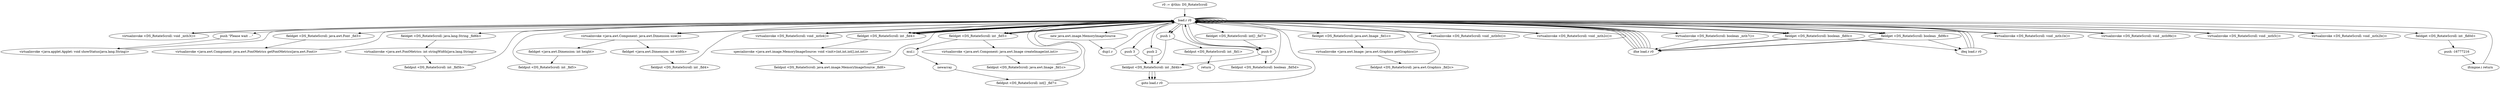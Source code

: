 digraph "" {
    "r0 := @this: DS_RotateScroll"
    "load.r r0"
    "r0 := @this: DS_RotateScroll"->"load.r r0";
    "virtualinvoke <DS_RotateScroll: void _mth3()>"
    "load.r r0"->"virtualinvoke <DS_RotateScroll: void _mth3()>";
    "virtualinvoke <DS_RotateScroll: void _mth3()>"->"load.r r0";
    "push \"Please wait ...\""
    "load.r r0"->"push \"Please wait ...\"";
    "virtualinvoke <java.applet.Applet: void showStatus(java.lang.String)>"
    "push \"Please wait ...\""->"virtualinvoke <java.applet.Applet: void showStatus(java.lang.String)>";
    "virtualinvoke <java.applet.Applet: void showStatus(java.lang.String)>"->"load.r r0";
    "load.r r0"->"load.r r0";
    "load.r r0"->"load.r r0";
    "fieldget <DS_RotateScroll: java.awt.Font _fld3>"
    "load.r r0"->"fieldget <DS_RotateScroll: java.awt.Font _fld3>";
    "virtualinvoke <java.awt.Component: java.awt.FontMetrics getFontMetrics(java.awt.Font)>"
    "fieldget <DS_RotateScroll: java.awt.Font _fld3>"->"virtualinvoke <java.awt.Component: java.awt.FontMetrics getFontMetrics(java.awt.Font)>";
    "virtualinvoke <java.awt.Component: java.awt.FontMetrics getFontMetrics(java.awt.Font)>"->"load.r r0";
    "fieldget <DS_RotateScroll: java.lang.String _fld6b>"
    "load.r r0"->"fieldget <DS_RotateScroll: java.lang.String _fld6b>";
    "virtualinvoke <java.awt.FontMetrics: int stringWidth(java.lang.String)>"
    "fieldget <DS_RotateScroll: java.lang.String _fld6b>"->"virtualinvoke <java.awt.FontMetrics: int stringWidth(java.lang.String)>";
    "fieldput <DS_RotateScroll: int _fld5b>"
    "virtualinvoke <java.awt.FontMetrics: int stringWidth(java.lang.String)>"->"fieldput <DS_RotateScroll: int _fld5b>";
    "fieldput <DS_RotateScroll: int _fld5b>"->"load.r r0";
    "load.r r0"->"load.r r0";
    "virtualinvoke <java.awt.Component: java.awt.Dimension size()>"
    "load.r r0"->"virtualinvoke <java.awt.Component: java.awt.Dimension size()>";
    "fieldget <java.awt.Dimension: int width>"
    "virtualinvoke <java.awt.Component: java.awt.Dimension size()>"->"fieldget <java.awt.Dimension: int width>";
    "fieldput <DS_RotateScroll: int _fld4>"
    "fieldget <java.awt.Dimension: int width>"->"fieldput <DS_RotateScroll: int _fld4>";
    "fieldput <DS_RotateScroll: int _fld4>"->"load.r r0";
    "load.r r0"->"load.r r0";
    "load.r r0"->"virtualinvoke <java.awt.Component: java.awt.Dimension size()>";
    "fieldget <java.awt.Dimension: int height>"
    "virtualinvoke <java.awt.Component: java.awt.Dimension size()>"->"fieldget <java.awt.Dimension: int height>";
    "fieldput <DS_RotateScroll: int _fld5>"
    "fieldget <java.awt.Dimension: int height>"->"fieldput <DS_RotateScroll: int _fld5>";
    "fieldput <DS_RotateScroll: int _fld5>"->"load.r r0";
    "virtualinvoke <DS_RotateScroll: void _mth4()>"
    "load.r r0"->"virtualinvoke <DS_RotateScroll: void _mth4()>";
    "virtualinvoke <DS_RotateScroll: void _mth4()>"->"load.r r0";
    "load.r r0"->"load.r r0";
    "fieldget <DS_RotateScroll: int _fld4>"
    "load.r r0"->"fieldget <DS_RotateScroll: int _fld4>";
    "fieldget <DS_RotateScroll: int _fld4>"->"load.r r0";
    "fieldget <DS_RotateScroll: int _fld5>"
    "load.r r0"->"fieldget <DS_RotateScroll: int _fld5>";
    "mul.i"
    "fieldget <DS_RotateScroll: int _fld5>"->"mul.i";
    "newarray"
    "mul.i"->"newarray";
    "fieldput <DS_RotateScroll: int[] _fld7>"
    "newarray"->"fieldput <DS_RotateScroll: int[] _fld7>";
    "fieldput <DS_RotateScroll: int[] _fld7>"->"load.r r0";
    "new java.awt.image.MemoryImageSource"
    "load.r r0"->"new java.awt.image.MemoryImageSource";
    "dup1.r"
    "new java.awt.image.MemoryImageSource"->"dup1.r";
    "dup1.r"->"load.r r0";
    "load.r r0"->"fieldget <DS_RotateScroll: int _fld4>";
    "fieldget <DS_RotateScroll: int _fld4>"->"load.r r0";
    "load.r r0"->"fieldget <DS_RotateScroll: int _fld5>";
    "fieldget <DS_RotateScroll: int _fld5>"->"load.r r0";
    "fieldget <DS_RotateScroll: int[] _fld7>"
    "load.r r0"->"fieldget <DS_RotateScroll: int[] _fld7>";
    "push 0"
    "fieldget <DS_RotateScroll: int[] _fld7>"->"push 0";
    "push 0"->"load.r r0";
    "load.r r0"->"fieldget <DS_RotateScroll: int _fld4>";
    "specialinvoke <java.awt.image.MemoryImageSource: void <init>(int,int,int[],int,int)>"
    "fieldget <DS_RotateScroll: int _fld4>"->"specialinvoke <java.awt.image.MemoryImageSource: void <init>(int,int,int[],int,int)>";
    "fieldput <DS_RotateScroll: java.awt.image.MemoryImageSource _fld8>"
    "specialinvoke <java.awt.image.MemoryImageSource: void <init>(int,int,int[],int,int)>"->"fieldput <DS_RotateScroll: java.awt.image.MemoryImageSource _fld8>";
    "fieldput <DS_RotateScroll: java.awt.image.MemoryImageSource _fld8>"->"load.r r0";
    "load.r r0"->"load.r r0";
    "load.r r0"->"load.r r0";
    "load.r r0"->"fieldget <DS_RotateScroll: int _fld4>";
    "fieldget <DS_RotateScroll: int _fld4>"->"load.r r0";
    "load.r r0"->"fieldget <DS_RotateScroll: int _fld5>";
    "virtualinvoke <java.awt.Component: java.awt.Image createImage(int,int)>"
    "fieldget <DS_RotateScroll: int _fld5>"->"virtualinvoke <java.awt.Component: java.awt.Image createImage(int,int)>";
    "fieldput <DS_RotateScroll: java.awt.Image _fld1c>"
    "virtualinvoke <java.awt.Component: java.awt.Image createImage(int,int)>"->"fieldput <DS_RotateScroll: java.awt.Image _fld1c>";
    "fieldput <DS_RotateScroll: java.awt.Image _fld1c>"->"load.r r0";
    "load.r r0"->"load.r r0";
    "fieldget <DS_RotateScroll: java.awt.Image _fld1c>"
    "load.r r0"->"fieldget <DS_RotateScroll: java.awt.Image _fld1c>";
    "virtualinvoke <java.awt.Image: java.awt.Graphics getGraphics()>"
    "fieldget <DS_RotateScroll: java.awt.Image _fld1c>"->"virtualinvoke <java.awt.Image: java.awt.Graphics getGraphics()>";
    "fieldput <DS_RotateScroll: java.awt.Graphics _fld2c>"
    "virtualinvoke <java.awt.Image: java.awt.Graphics getGraphics()>"->"fieldput <DS_RotateScroll: java.awt.Graphics _fld2c>";
    "fieldput <DS_RotateScroll: java.awt.Graphics _fld2c>"->"load.r r0";
    "virtualinvoke <DS_RotateScroll: void _mth0c()>"
    "load.r r0"->"virtualinvoke <DS_RotateScroll: void _mth0c()>";
    "virtualinvoke <DS_RotateScroll: void _mth0c()>"->"load.r r0";
    "virtualinvoke <DS_RotateScroll: void _mth2c()>"
    "load.r r0"->"virtualinvoke <DS_RotateScroll: void _mth2c()>";
    "virtualinvoke <DS_RotateScroll: void _mth2c()>"->"load.r r0";
    "fieldget <DS_RotateScroll: boolean _fld9b>"
    "load.r r0"->"fieldget <DS_RotateScroll: boolean _fld9b>";
    "ifne load.r r0"
    "fieldget <DS_RotateScroll: boolean _fld9b>"->"ifne load.r r0";
    "ifne load.r r0"->"load.r r0";
    "fieldget <DS_RotateScroll: boolean _fld0c>"
    "load.r r0"->"fieldget <DS_RotateScroll: boolean _fld0c>";
    "fieldget <DS_RotateScroll: boolean _fld0c>"->"ifne load.r r0";
    "ifne load.r r0"->"load.r r0";
    "load.r r0"->"push 0";
    "fieldput <DS_RotateScroll: int _fld4b>"
    "push 0"->"fieldput <DS_RotateScroll: int _fld4b>";
    "goto load.r r0"
    "fieldput <DS_RotateScroll: int _fld4b>"->"goto load.r r0";
    "goto load.r r0"->"load.r r0";
    "virtualinvoke <DS_RotateScroll: void _mth1b()>"
    "load.r r0"->"virtualinvoke <DS_RotateScroll: void _mth1b()>";
    "virtualinvoke <DS_RotateScroll: void _mth1b()>"->"load.r r0";
    "virtualinvoke <DS_RotateScroll: void _mth9b()>"
    "load.r r0"->"virtualinvoke <DS_RotateScroll: void _mth9b()>";
    "virtualinvoke <DS_RotateScroll: void _mth9b()>"->"load.r r0";
    "virtualinvoke <DS_RotateScroll: boolean _mth7()>"
    "load.r r0"->"virtualinvoke <DS_RotateScroll: boolean _mth7()>";
    "virtualinvoke <DS_RotateScroll: boolean _mth7()>"->"ifne load.r r0";
    "ifne load.r r0"->"load.r r0";
    "load.r r0"->"push 0";
    "fieldput <DS_RotateScroll: boolean _fld5d>"
    "push 0"->"fieldput <DS_RotateScroll: boolean _fld5d>";
    "fieldput <DS_RotateScroll: boolean _fld5d>"->"load.r r0";
    "virtualinvoke <DS_RotateScroll: void _mth5()>"
    "load.r r0"->"virtualinvoke <DS_RotateScroll: void _mth5()>";
    "virtualinvoke <DS_RotateScroll: void _mth5()>"->"load.r r0";
    "virtualinvoke <DS_RotateScroll: void _mth2b()>"
    "load.r r0"->"virtualinvoke <DS_RotateScroll: void _mth2b()>";
    "virtualinvoke <DS_RotateScroll: void _mth2b()>"->"load.r r0";
    "fieldget <DS_RotateScroll: int _fld0d>"
    "load.r r0"->"fieldget <DS_RotateScroll: int _fld0d>";
    "push -16777216"
    "fieldget <DS_RotateScroll: int _fld0d>"->"push -16777216";
    "ifcmpne.i return"
    "push -16777216"->"ifcmpne.i return";
    "ifcmpne.i return"->"load.r r0";
    "push 1"
    "load.r r0"->"push 1";
    "fieldput <DS_RotateScroll: int _fld1>"
    "push 1"->"fieldput <DS_RotateScroll: int _fld1>";
    "return"
    "fieldput <DS_RotateScroll: int _fld1>"->"return";
    "ifne load.r r0"->"load.r r0";
    "load.r r0"->"fieldget <DS_RotateScroll: boolean _fld9b>";
    "ifeq load.r r0"
    "fieldget <DS_RotateScroll: boolean _fld9b>"->"ifeq load.r r0";
    "ifeq load.r r0"->"load.r r0";
    "load.r r0"->"fieldget <DS_RotateScroll: boolean _fld0c>";
    "fieldget <DS_RotateScroll: boolean _fld0c>"->"ifne load.r r0";
    "ifne load.r r0"->"load.r r0";
    "load.r r0"->"push 1";
    "push 1"->"fieldput <DS_RotateScroll: int _fld4b>";
    "fieldput <DS_RotateScroll: int _fld4b>"->"goto load.r r0";
    "ifne load.r r0"->"load.r r0";
    "load.r r0"->"fieldget <DS_RotateScroll: boolean _fld9b>";
    "fieldget <DS_RotateScroll: boolean _fld9b>"->"ifne load.r r0";
    "ifne load.r r0"->"load.r r0";
    "load.r r0"->"fieldget <DS_RotateScroll: boolean _fld0c>";
    "fieldget <DS_RotateScroll: boolean _fld0c>"->"ifeq load.r r0";
    "ifeq load.r r0"->"load.r r0";
    "push 2"
    "load.r r0"->"push 2";
    "push 2"->"fieldput <DS_RotateScroll: int _fld4b>";
    "fieldput <DS_RotateScroll: int _fld4b>"->"goto load.r r0";
    "ifeq load.r r0"->"load.r r0";
    "push 3"
    "load.r r0"->"push 3";
    "push 3"->"fieldput <DS_RotateScroll: int _fld4b>";
}
